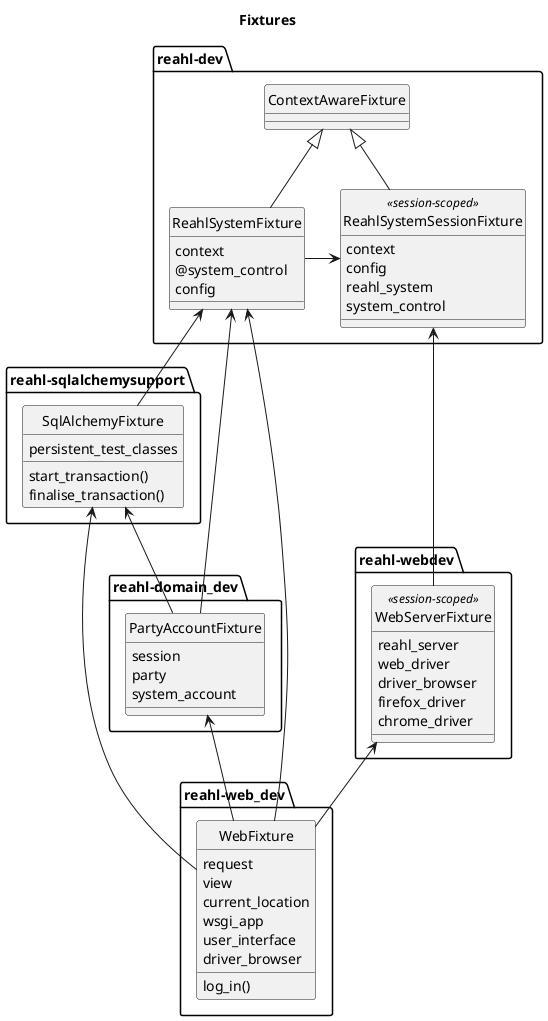 @startuml

title Fixtures

hide circle

package reahl-dev{
	class ContextAwareFixture {
	}

	class ReahlSystemSessionFixture <<session-scoped>> {
	    context
	    config
	    reahl_system
	    system_control
	}

	class ReahlSystemFixture {
	    context
	    @system_control
	    config
	}
}

package reahl-sqlalchemysupport{
	class SqlAlchemyFixture {
	    persistent_test_classes
	    start_transaction()
	    finalise_transaction()
	}
}

package reahl-webdev{
	class WebServerFixture <<session-scoped>> {
	    reahl_server
	    web_driver
	    driver_browser
	    firefox_driver
	    chrome_driver
	}
}

package reahl-web_dev{
	class WebFixture {
	      request
	      view
	      current_location
	      wsgi_app
	      user_interface
	      driver_browser
	      log_in()
	}
}

package reahl-domain_dev{
	class PartyAccountFixture {
	      session
	      party
	      system_account
	}
}


ContextAwareFixture <|-- ReahlSystemSessionFixture
ContextAwareFixture <|-- ReahlSystemFixture
ReahlSystemSessionFixture <-left- ReahlSystemFixture 

ReahlSystemFixture <-- SqlAlchemyFixture 
WebServerFixture -up-> ReahlSystemSessionFixture

ReahlSystemFixture <-- WebFixture
SqlAlchemyFixture <-- WebFixture
WebServerFixture <-- WebFixture
PartyAccountFixture <-- WebFixture


ReahlSystemFixture <-- PartyAccountFixture
SqlAlchemyFixture <-- PartyAccountFixture



@enduml
